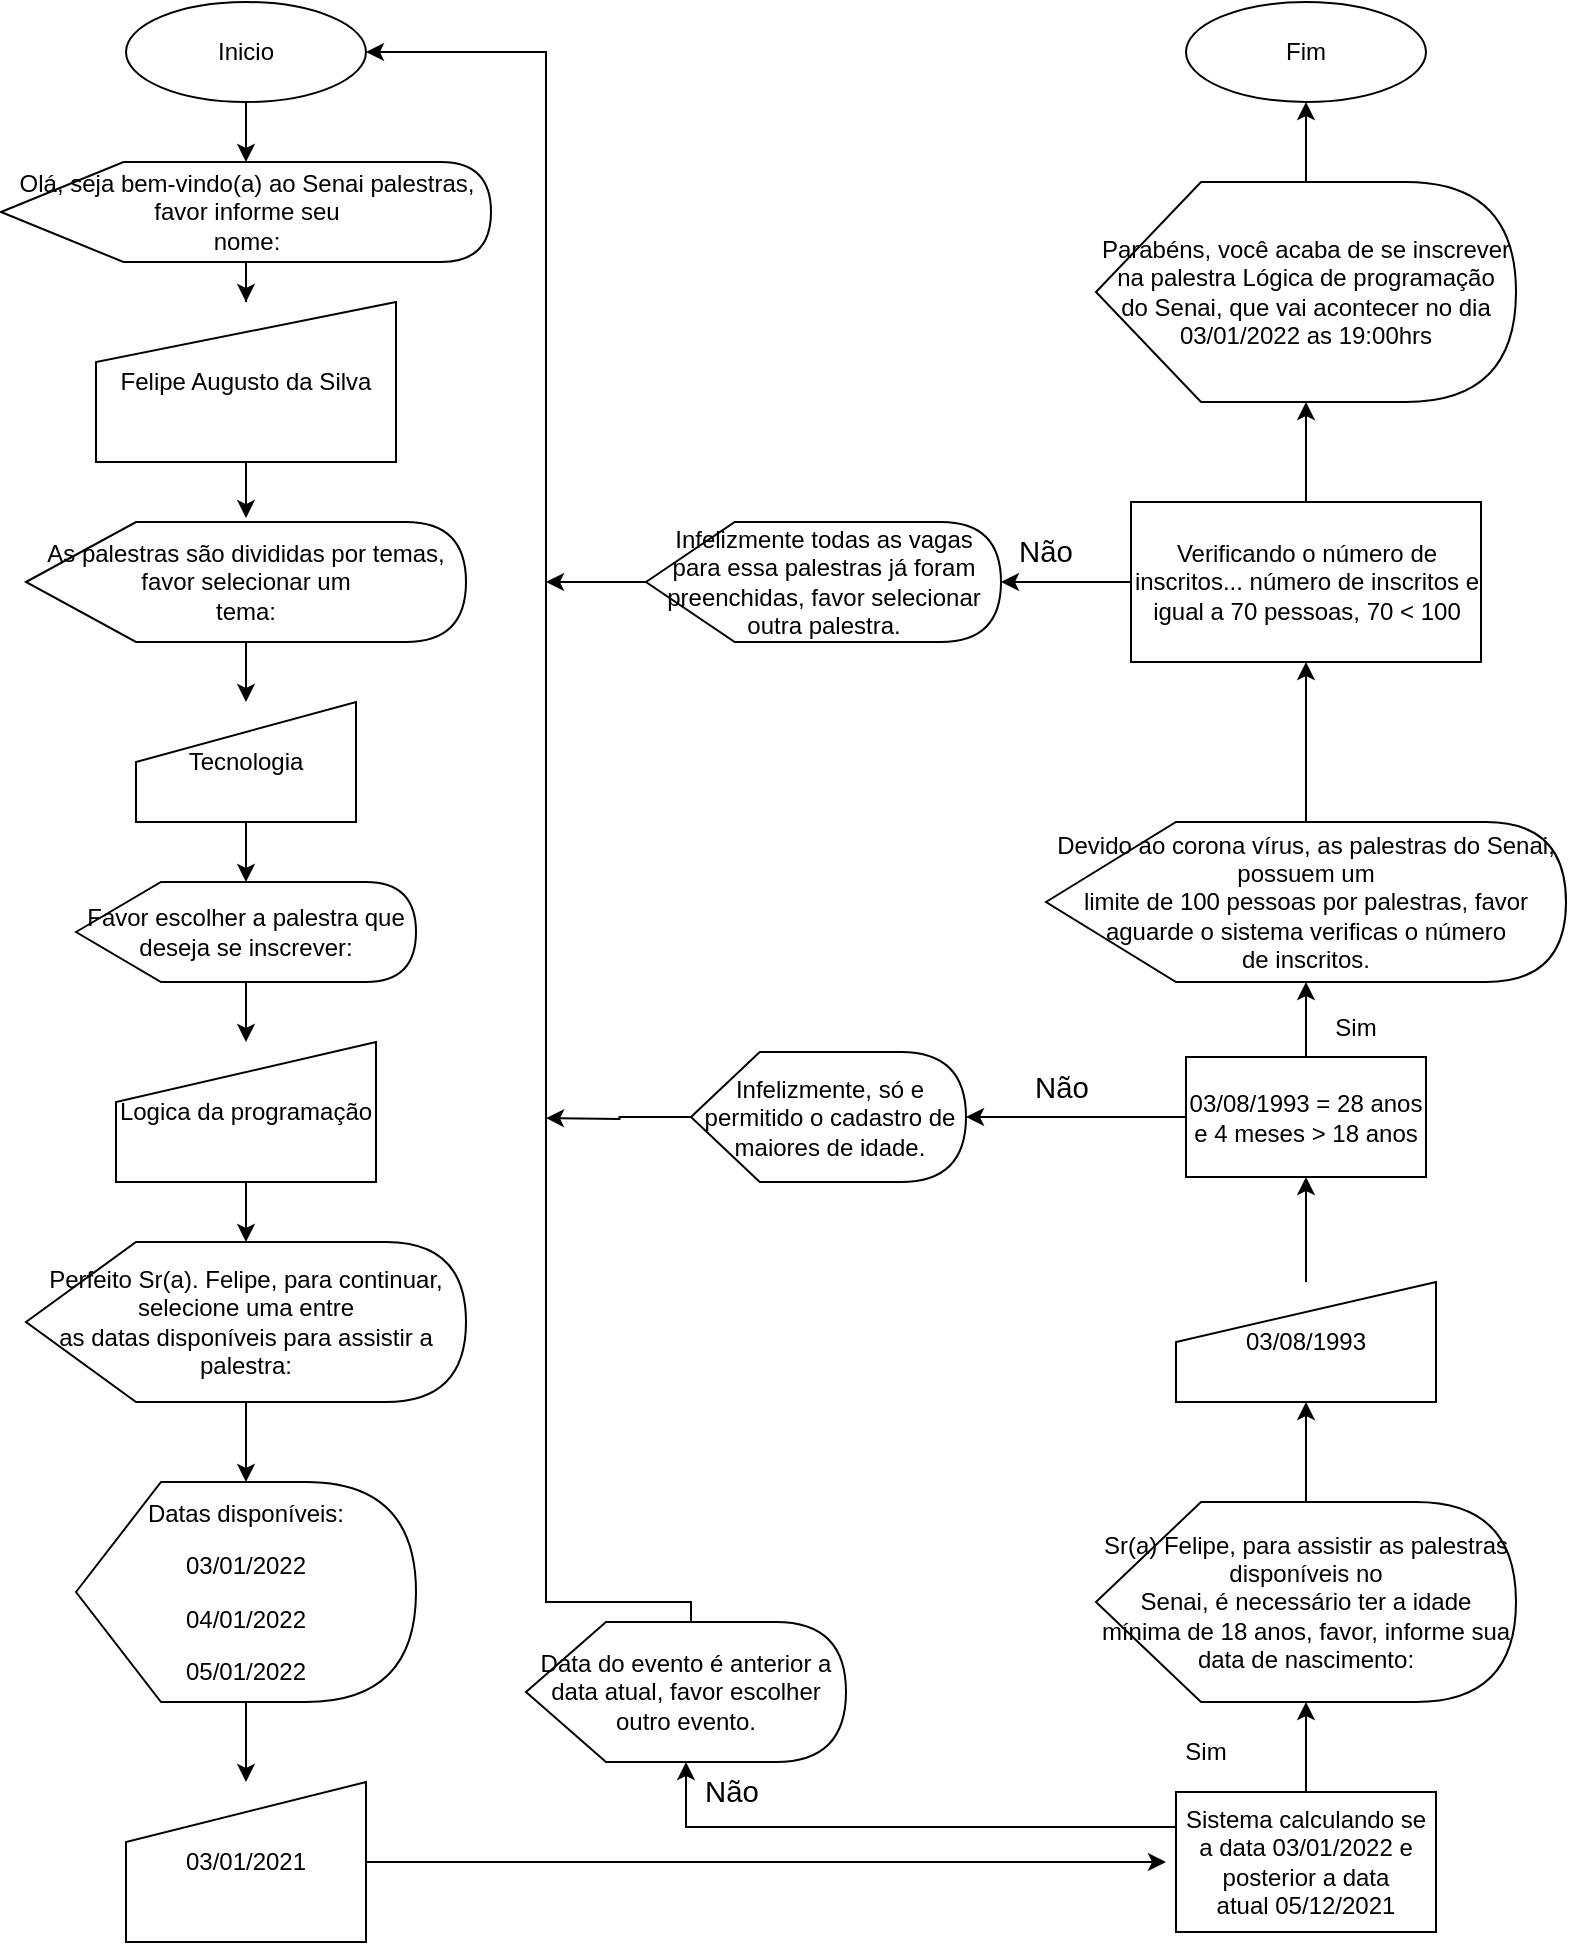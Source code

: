 <mxfile version="15.9.1" type="device"><diagram id="c-hcszoZyp7bnVAL7aRW" name="Page-1"><mxGraphModel dx="1655" dy="462" grid="1" gridSize="10" guides="1" tooltips="1" connect="1" arrows="1" fold="1" page="1" pageScale="1" pageWidth="827" pageHeight="1169" math="0" shadow="0"><root><mxCell id="0"/><mxCell id="1" parent="0"/><mxCell id="Pp7pJZojyPSGd4EudZI--19" style="edgeStyle=orthogonalEdgeStyle;rounded=0;orthogonalLoop=1;jettySize=auto;html=1;exitX=0.5;exitY=1;exitDx=0;exitDy=0;" edge="1" parent="1" source="-MLVJ5QhIIXo97YqwBrY-1" target="-MLVJ5QhIIXo97YqwBrY-2"><mxGeometry relative="1" as="geometry"><mxPoint x="120" y="80" as="targetPoint"/></mxGeometry></mxCell><mxCell id="-MLVJ5QhIIXo97YqwBrY-1" value="Inicio" style="ellipse;whiteSpace=wrap;html=1;" parent="1" vertex="1"><mxGeometry x="60" y="10" width="120" height="50" as="geometry"/></mxCell><mxCell id="Pp7pJZojyPSGd4EudZI--7" value="" style="edgeStyle=orthogonalEdgeStyle;rounded=0;orthogonalLoop=1;jettySize=auto;html=1;" edge="1" parent="1" source="-MLVJ5QhIIXo97YqwBrY-2" target="-MLVJ5QhIIXo97YqwBrY-4"><mxGeometry relative="1" as="geometry"/></mxCell><mxCell id="-MLVJ5QhIIXo97YqwBrY-2" value="&lt;p class=&quot;MsoNormal&quot;&gt;Olá, seja bem-vindo(a) ao Senai palestras, favor informe seu&lt;br&gt;nome:&lt;/p&gt;" style="shape=display;whiteSpace=wrap;html=1;" parent="1" vertex="1"><mxGeometry x="-2.5" y="90" width="245" height="50" as="geometry"/></mxCell><mxCell id="Pp7pJZojyPSGd4EudZI--11" style="edgeStyle=orthogonalEdgeStyle;rounded=0;orthogonalLoop=1;jettySize=auto;html=1;exitX=0.5;exitY=1;exitDx=0;exitDy=0;entryX=0.5;entryY=-0.033;entryDx=0;entryDy=0;entryPerimeter=0;" edge="1" parent="1" source="-MLVJ5QhIIXo97YqwBrY-4" target="-MLVJ5QhIIXo97YqwBrY-5"><mxGeometry relative="1" as="geometry"/></mxCell><mxCell id="-MLVJ5QhIIXo97YqwBrY-4" value="Felipe Augusto da Silva" style="shape=manualInput;whiteSpace=wrap;html=1;" parent="1" vertex="1"><mxGeometry x="45" y="160" width="150" height="80" as="geometry"/></mxCell><mxCell id="Pp7pJZojyPSGd4EudZI--20" value="" style="edgeStyle=orthogonalEdgeStyle;rounded=0;orthogonalLoop=1;jettySize=auto;html=1;" edge="1" parent="1" source="-MLVJ5QhIIXo97YqwBrY-5" target="-MLVJ5QhIIXo97YqwBrY-6"><mxGeometry relative="1" as="geometry"/></mxCell><mxCell id="-MLVJ5QhIIXo97YqwBrY-5" value="&lt;p class=&quot;MsoNormal&quot;&gt;As palestras são divididas por temas, favor selecionar um&lt;br/&gt;tema:&lt;/p&gt;" style="shape=display;whiteSpace=wrap;html=1;" parent="1" vertex="1"><mxGeometry x="10" y="270" width="220" height="60" as="geometry"/></mxCell><mxCell id="Pp7pJZojyPSGd4EudZI--26" style="edgeStyle=orthogonalEdgeStyle;rounded=0;orthogonalLoop=1;jettySize=auto;html=1;exitX=0.5;exitY=1;exitDx=0;exitDy=0;entryX=0.5;entryY=0;entryDx=0;entryDy=0;entryPerimeter=0;" edge="1" parent="1" source="-MLVJ5QhIIXo97YqwBrY-6" target="-MLVJ5QhIIXo97YqwBrY-7"><mxGeometry relative="1" as="geometry"/></mxCell><mxCell id="-MLVJ5QhIIXo97YqwBrY-6" value="&lt;p class=&quot;MsoNormal&quot;&gt;Tecnologia&lt;/p&gt;" style="shape=manualInput;whiteSpace=wrap;html=1;" parent="1" vertex="1"><mxGeometry x="65" y="360" width="110" height="60" as="geometry"/></mxCell><mxCell id="Pp7pJZojyPSGd4EudZI--28" value="" style="edgeStyle=orthogonalEdgeStyle;rounded=0;orthogonalLoop=1;jettySize=auto;html=1;" edge="1" parent="1" source="-MLVJ5QhIIXo97YqwBrY-7" target="-MLVJ5QhIIXo97YqwBrY-10"><mxGeometry relative="1" as="geometry"/></mxCell><mxCell id="-MLVJ5QhIIXo97YqwBrY-7" value="&lt;p class=&quot;MsoNormal&quot;&gt;Favor escolher a palestra que deseja se inscrever:&lt;/p&gt;" style="shape=display;whiteSpace=wrap;html=1;" parent="1" vertex="1"><mxGeometry x="35" y="450" width="170" height="50" as="geometry"/></mxCell><mxCell id="Pp7pJZojyPSGd4EudZI--29" value="" style="edgeStyle=orthogonalEdgeStyle;rounded=0;orthogonalLoop=1;jettySize=auto;html=1;" edge="1" parent="1" source="-MLVJ5QhIIXo97YqwBrY-10" target="-MLVJ5QhIIXo97YqwBrY-11"><mxGeometry relative="1" as="geometry"/></mxCell><mxCell id="-MLVJ5QhIIXo97YqwBrY-10" value="Logica da programação" style="shape=manualInput;whiteSpace=wrap;html=1;" parent="1" vertex="1"><mxGeometry x="55" y="530" width="130" height="70" as="geometry"/></mxCell><mxCell id="Pp7pJZojyPSGd4EudZI--30" value="" style="edgeStyle=orthogonalEdgeStyle;rounded=0;orthogonalLoop=1;jettySize=auto;html=1;" edge="1" parent="1" source="-MLVJ5QhIIXo97YqwBrY-11" target="-MLVJ5QhIIXo97YqwBrY-12"><mxGeometry relative="1" as="geometry"/></mxCell><mxCell id="-MLVJ5QhIIXo97YqwBrY-11" value="&lt;p class=&quot;MsoNormal&quot;&gt;Perfeito Sr(a). Felipe, para continuar, selecione uma entre&lt;br/&gt;as datas disponíveis para assistir a palestra:&lt;/p&gt;" style="shape=display;whiteSpace=wrap;html=1;" parent="1" vertex="1"><mxGeometry x="10" y="630" width="220" height="80" as="geometry"/></mxCell><mxCell id="Pp7pJZojyPSGd4EudZI--31" value="" style="edgeStyle=orthogonalEdgeStyle;rounded=0;orthogonalLoop=1;jettySize=auto;html=1;" edge="1" parent="1" source="-MLVJ5QhIIXo97YqwBrY-12" target="-MLVJ5QhIIXo97YqwBrY-13"><mxGeometry relative="1" as="geometry"/></mxCell><mxCell id="-MLVJ5QhIIXo97YqwBrY-12" value="&lt;p class=&quot;MsoNormal&quot;&gt;Datas disponíveis:&lt;/p&gt;&lt;p class=&quot;MsoNormal&quot;&gt;03/01/2022&lt;/p&gt;&lt;p class=&quot;MsoNormal&quot;&gt;04/01/2022&lt;/p&gt;&lt;p class=&quot;MsoNormal&quot;&gt;05/01/2022&lt;/p&gt;" style="shape=display;whiteSpace=wrap;html=1;" parent="1" vertex="1"><mxGeometry x="35" y="750" width="170" height="110" as="geometry"/></mxCell><mxCell id="Pp7pJZojyPSGd4EudZI--32" style="edgeStyle=orthogonalEdgeStyle;rounded=0;orthogonalLoop=1;jettySize=auto;html=1;exitX=1;exitY=0.5;exitDx=0;exitDy=0;" edge="1" parent="1" source="-MLVJ5QhIIXo97YqwBrY-13"><mxGeometry relative="1" as="geometry"><mxPoint x="580" y="940" as="targetPoint"/></mxGeometry></mxCell><mxCell id="-MLVJ5QhIIXo97YqwBrY-13" value="03/01/2021" style="shape=manualInput;whiteSpace=wrap;html=1;" parent="1" vertex="1"><mxGeometry x="60" y="900" width="120" height="80" as="geometry"/></mxCell><mxCell id="Pp7pJZojyPSGd4EudZI--33" value="" style="edgeStyle=orthogonalEdgeStyle;rounded=0;orthogonalLoop=1;jettySize=auto;html=1;" edge="1" parent="1" source="-MLVJ5QhIIXo97YqwBrY-15" target="-MLVJ5QhIIXo97YqwBrY-17"><mxGeometry relative="1" as="geometry"/></mxCell><mxCell id="Pp7pJZojyPSGd4EudZI--35" style="edgeStyle=orthogonalEdgeStyle;rounded=0;orthogonalLoop=1;jettySize=auto;html=1;exitX=0;exitY=0.25;exitDx=0;exitDy=0;" edge="1" parent="1" source="-MLVJ5QhIIXo97YqwBrY-15" target="Pp7pJZojyPSGd4EudZI--36"><mxGeometry relative="1" as="geometry"><mxPoint x="340" y="890" as="targetPoint"/></mxGeometry></mxCell><mxCell id="-MLVJ5QhIIXo97YqwBrY-15" value="&lt;p class=&quot;MsoNormal&quot;&gt;Sistema calculando se a data 03/01/2022 e posterior a data&lt;br&gt;atual 05/12/2021&lt;/p&gt;" style="rounded=0;whiteSpace=wrap;html=1;" parent="1" vertex="1"><mxGeometry x="585" y="905" width="130" height="70" as="geometry"/></mxCell><mxCell id="Pp7pJZojyPSGd4EudZI--39" value="" style="edgeStyle=orthogonalEdgeStyle;rounded=0;orthogonalLoop=1;jettySize=auto;html=1;" edge="1" parent="1" source="-MLVJ5QhIIXo97YqwBrY-17" target="-MLVJ5QhIIXo97YqwBrY-18"><mxGeometry relative="1" as="geometry"/></mxCell><mxCell id="-MLVJ5QhIIXo97YqwBrY-17" value="&lt;p class=&quot;MsoNormal&quot;&gt;Sr(a) Felipe, para assistir as palestras disponíveis no&lt;br&gt;Senai, é necessário ter a idade mínima de 18 anos, favor, informe sua data de nascimento:&lt;/p&gt;" style="shape=display;whiteSpace=wrap;html=1;" parent="1" vertex="1"><mxGeometry x="545" y="760" width="210" height="100" as="geometry"/></mxCell><mxCell id="Pp7pJZojyPSGd4EudZI--40" value="" style="edgeStyle=orthogonalEdgeStyle;rounded=0;orthogonalLoop=1;jettySize=auto;html=1;" edge="1" parent="1" source="-MLVJ5QhIIXo97YqwBrY-18" target="-MLVJ5QhIIXo97YqwBrY-19"><mxGeometry relative="1" as="geometry"/></mxCell><mxCell id="-MLVJ5QhIIXo97YqwBrY-18" value="03/08/1993" style="shape=manualInput;whiteSpace=wrap;html=1;" parent="1" vertex="1"><mxGeometry x="585" y="650" width="130" height="60" as="geometry"/></mxCell><mxCell id="Pp7pJZojyPSGd4EudZI--41" value="" style="edgeStyle=orthogonalEdgeStyle;rounded=0;orthogonalLoop=1;jettySize=auto;html=1;" edge="1" parent="1" source="-MLVJ5QhIIXo97YqwBrY-19" target="-MLVJ5QhIIXo97YqwBrY-20"><mxGeometry relative="1" as="geometry"/></mxCell><mxCell id="Pp7pJZojyPSGd4EudZI--44" value="" style="edgeStyle=orthogonalEdgeStyle;rounded=0;orthogonalLoop=1;jettySize=auto;html=1;" edge="1" parent="1" source="-MLVJ5QhIIXo97YqwBrY-19" target="Pp7pJZojyPSGd4EudZI--43"><mxGeometry relative="1" as="geometry"/></mxCell><mxCell id="-MLVJ5QhIIXo97YqwBrY-19" value="03/08/1993 = 28 anos e 4 meses &amp;gt; 18 anos" style="rounded=0;whiteSpace=wrap;html=1;" parent="1" vertex="1"><mxGeometry x="590" y="537.5" width="120" height="60" as="geometry"/></mxCell><mxCell id="Pp7pJZojyPSGd4EudZI--46" value="" style="edgeStyle=orthogonalEdgeStyle;rounded=0;orthogonalLoop=1;jettySize=auto;html=1;" edge="1" parent="1" source="-MLVJ5QhIIXo97YqwBrY-20" target="-MLVJ5QhIIXo97YqwBrY-21"><mxGeometry relative="1" as="geometry"/></mxCell><mxCell id="-MLVJ5QhIIXo97YqwBrY-20" value="&lt;p class=&quot;MsoNormal&quot;&gt;Devido ao corona vírus, as palestras do Senai, possuem um&lt;br/&gt;limite de 100 pessoas por palestras, favor aguarde o sistema verificas o número&lt;br/&gt;de inscritos.&lt;/p&gt;" style="shape=display;whiteSpace=wrap;html=1;" parent="1" vertex="1"><mxGeometry x="520" y="420" width="260" height="80" as="geometry"/></mxCell><mxCell id="Pp7pJZojyPSGd4EudZI--47" value="" style="edgeStyle=orthogonalEdgeStyle;rounded=0;orthogonalLoop=1;jettySize=auto;html=1;" edge="1" parent="1" source="-MLVJ5QhIIXo97YqwBrY-21" target="-MLVJ5QhIIXo97YqwBrY-22"><mxGeometry relative="1" as="geometry"/></mxCell><mxCell id="Pp7pJZojyPSGd4EudZI--50" value="" style="edgeStyle=orthogonalEdgeStyle;rounded=0;orthogonalLoop=1;jettySize=auto;html=1;" edge="1" parent="1" source="-MLVJ5QhIIXo97YqwBrY-21" target="Pp7pJZojyPSGd4EudZI--49"><mxGeometry relative="1" as="geometry"/></mxCell><mxCell id="-MLVJ5QhIIXo97YqwBrY-21" value="&lt;p class=&quot;MsoNormal&quot;&gt;Verificando o número de inscritos... número de inscritos e&lt;br&gt;igual a 70 pessoas, 70 &amp;lt; 100&lt;/p&gt;" style="rounded=0;whiteSpace=wrap;html=1;" parent="1" vertex="1"><mxGeometry x="562.5" y="260" width="175" height="80" as="geometry"/></mxCell><mxCell id="Pp7pJZojyPSGd4EudZI--48" value="" style="edgeStyle=orthogonalEdgeStyle;rounded=0;orthogonalLoop=1;jettySize=auto;html=1;" edge="1" parent="1" source="-MLVJ5QhIIXo97YqwBrY-22" target="-MLVJ5QhIIXo97YqwBrY-23"><mxGeometry relative="1" as="geometry"/></mxCell><mxCell id="-MLVJ5QhIIXo97YqwBrY-22" value="&lt;p class=&quot;MsoNormal&quot;&gt;Parabéns, você acaba de se inscrever na palestra Lógica de programação&lt;br/&gt;do Senai, que vai acontecer no dia 03/01/2022 as 19:00hrs&lt;/p&gt;" style="shape=display;whiteSpace=wrap;html=1;" parent="1" vertex="1"><mxGeometry x="545" y="100" width="210" height="110" as="geometry"/></mxCell><mxCell id="-MLVJ5QhIIXo97YqwBrY-23" value="Fim&lt;br&gt;" style="ellipse;whiteSpace=wrap;html=1;" parent="1" vertex="1"><mxGeometry x="590" y="10" width="120" height="50" as="geometry"/></mxCell><mxCell id="Pp7pJZojyPSGd4EudZI--34" value="Sim" style="text;html=1;strokeColor=none;fillColor=none;align=center;verticalAlign=middle;whiteSpace=wrap;rounded=0;" vertex="1" parent="1"><mxGeometry x="570" y="870" width="60" height="30" as="geometry"/></mxCell><mxCell id="Pp7pJZojyPSGd4EudZI--53" style="edgeStyle=orthogonalEdgeStyle;rounded=0;orthogonalLoop=1;jettySize=auto;html=1;entryX=1;entryY=0.5;entryDx=0;entryDy=0;exitX=0;exitY=0;exitDx=82.5;exitDy=0;exitPerimeter=0;" edge="1" parent="1" source="Pp7pJZojyPSGd4EudZI--36" target="-MLVJ5QhIIXo97YqwBrY-1"><mxGeometry relative="1" as="geometry"><mxPoint x="350" y="810" as="sourcePoint"/><Array as="points"><mxPoint x="343" y="810"/><mxPoint x="270" y="810"/><mxPoint x="270" y="35"/></Array></mxGeometry></mxCell><mxCell id="Pp7pJZojyPSGd4EudZI--36" value="Data do evento é anterior a data atual, favor escolher outro evento." style="shape=display;whiteSpace=wrap;html=1;" vertex="1" parent="1"><mxGeometry x="260" y="820" width="160" height="70" as="geometry"/></mxCell><mxCell id="Pp7pJZojyPSGd4EudZI--37" value="&lt;span style=&quot;font-size: 11.0pt ; line-height: 107% ; font-family: &amp;#34;calibri&amp;#34; , sans-serif&quot;&gt;Não&lt;/span&gt;" style="text;html=1;strokeColor=none;fillColor=none;align=center;verticalAlign=middle;whiteSpace=wrap;rounded=0;" vertex="1" parent="1"><mxGeometry x="332.5" y="890" width="60" height="30" as="geometry"/></mxCell><mxCell id="Pp7pJZojyPSGd4EudZI--42" value="Sim" style="text;html=1;strokeColor=none;fillColor=none;align=center;verticalAlign=middle;whiteSpace=wrap;rounded=0;" vertex="1" parent="1"><mxGeometry x="645" y="507.5" width="60" height="30" as="geometry"/></mxCell><mxCell id="Pp7pJZojyPSGd4EudZI--55" style="edgeStyle=orthogonalEdgeStyle;rounded=0;orthogonalLoop=1;jettySize=auto;html=1;exitX=0;exitY=0.5;exitDx=0;exitDy=0;exitPerimeter=0;" edge="1" parent="1" source="Pp7pJZojyPSGd4EudZI--43"><mxGeometry relative="1" as="geometry"><mxPoint x="270" y="568" as="targetPoint"/></mxGeometry></mxCell><mxCell id="Pp7pJZojyPSGd4EudZI--43" value="Infelizmente, só e permitido o cadastro de maiores de idade." style="shape=display;whiteSpace=wrap;html=1;" vertex="1" parent="1"><mxGeometry x="342.5" y="535" width="137.5" height="65" as="geometry"/></mxCell><mxCell id="Pp7pJZojyPSGd4EudZI--45" value="&lt;span style=&quot;font-size: 11.0pt ; line-height: 107% ; font-family: &amp;#34;calibri&amp;#34; , sans-serif&quot;&gt;Não&lt;/span&gt;" style="text;html=1;strokeColor=none;fillColor=none;align=center;verticalAlign=middle;whiteSpace=wrap;rounded=0;" vertex="1" parent="1"><mxGeometry x="497.5" y="537.5" width="60" height="30" as="geometry"/></mxCell><mxCell id="Pp7pJZojyPSGd4EudZI--54" style="edgeStyle=orthogonalEdgeStyle;rounded=0;orthogonalLoop=1;jettySize=auto;html=1;" edge="1" parent="1" source="Pp7pJZojyPSGd4EudZI--49"><mxGeometry relative="1" as="geometry"><mxPoint x="270" y="300" as="targetPoint"/></mxGeometry></mxCell><mxCell id="Pp7pJZojyPSGd4EudZI--49" value="Infelizmente todas as vagas para essa palestras já foram preenchidas, favor selecionar outra palestra." style="shape=display;whiteSpace=wrap;html=1;" vertex="1" parent="1"><mxGeometry x="320" y="270" width="177.5" height="60" as="geometry"/></mxCell><mxCell id="Pp7pJZojyPSGd4EudZI--51" value="&lt;span style=&quot;font-size: 11.0pt ; line-height: 107% ; font-family: &amp;#34;calibri&amp;#34; , sans-serif&quot;&gt;Não&lt;/span&gt;" style="text;html=1;strokeColor=none;fillColor=none;align=center;verticalAlign=middle;whiteSpace=wrap;rounded=0;" vertex="1" parent="1"><mxGeometry x="490" y="270" width="60" height="30" as="geometry"/></mxCell></root></mxGraphModel></diagram></mxfile>